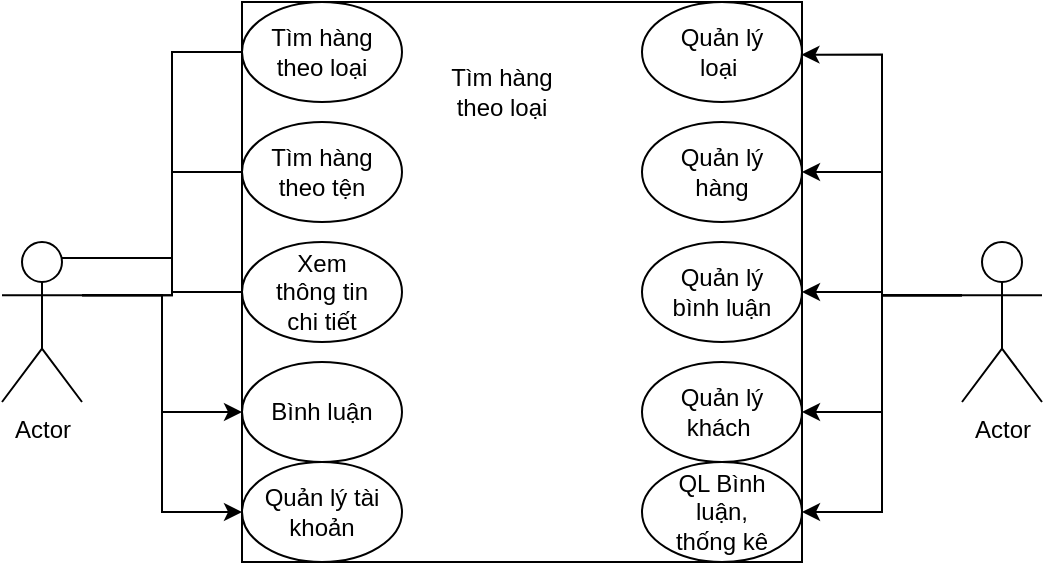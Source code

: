 <mxfile version="24.6.4" type="device">
  <diagram name="Page-1" id="-lJSmdrii-jbLpQghmZH">
    <mxGraphModel dx="1036" dy="595" grid="1" gridSize="10" guides="1" tooltips="1" connect="1" arrows="1" fold="1" page="1" pageScale="1" pageWidth="850" pageHeight="1100" math="0" shadow="0">
      <root>
        <mxCell id="0" />
        <mxCell id="1" parent="0" />
        <mxCell id="LXsdI-iRceLIJ1sz6DLp-29" style="edgeStyle=orthogonalEdgeStyle;rounded=0;orthogonalLoop=1;jettySize=auto;html=1;exitX=0.75;exitY=0.1;exitDx=0;exitDy=0;exitPerimeter=0;entryX=0;entryY=0.5;entryDx=0;entryDy=0;" edge="1" parent="1" source="LXsdI-iRceLIJ1sz6DLp-1" target="LXsdI-iRceLIJ1sz6DLp-18">
          <mxGeometry relative="1" as="geometry" />
        </mxCell>
        <mxCell id="LXsdI-iRceLIJ1sz6DLp-30" style="edgeStyle=orthogonalEdgeStyle;rounded=0;orthogonalLoop=1;jettySize=auto;html=1;exitX=1;exitY=0.333;exitDx=0;exitDy=0;exitPerimeter=0;entryX=0;entryY=0.5;entryDx=0;entryDy=0;" edge="1" parent="1" source="LXsdI-iRceLIJ1sz6DLp-1" target="LXsdI-iRceLIJ1sz6DLp-17">
          <mxGeometry relative="1" as="geometry" />
        </mxCell>
        <mxCell id="LXsdI-iRceLIJ1sz6DLp-31" style="edgeStyle=orthogonalEdgeStyle;rounded=0;orthogonalLoop=1;jettySize=auto;html=1;exitX=1;exitY=0.333;exitDx=0;exitDy=0;exitPerimeter=0;entryX=0;entryY=0.5;entryDx=0;entryDy=0;" edge="1" parent="1" source="LXsdI-iRceLIJ1sz6DLp-1" target="LXsdI-iRceLIJ1sz6DLp-19">
          <mxGeometry relative="1" as="geometry" />
        </mxCell>
        <mxCell id="LXsdI-iRceLIJ1sz6DLp-32" style="edgeStyle=orthogonalEdgeStyle;rounded=0;orthogonalLoop=1;jettySize=auto;html=1;exitX=1;exitY=0.333;exitDx=0;exitDy=0;exitPerimeter=0;entryX=0;entryY=0.5;entryDx=0;entryDy=0;" edge="1" parent="1" source="LXsdI-iRceLIJ1sz6DLp-1" target="LXsdI-iRceLIJ1sz6DLp-13">
          <mxGeometry relative="1" as="geometry" />
        </mxCell>
        <mxCell id="LXsdI-iRceLIJ1sz6DLp-33" style="edgeStyle=orthogonalEdgeStyle;rounded=0;orthogonalLoop=1;jettySize=auto;html=1;exitX=1;exitY=0.333;exitDx=0;exitDy=0;exitPerimeter=0;entryX=0;entryY=0.5;entryDx=0;entryDy=0;" edge="1" parent="1" source="LXsdI-iRceLIJ1sz6DLp-1" target="LXsdI-iRceLIJ1sz6DLp-16">
          <mxGeometry relative="1" as="geometry" />
        </mxCell>
        <mxCell id="LXsdI-iRceLIJ1sz6DLp-1" value="Actor" style="shape=umlActor;verticalLabelPosition=bottom;verticalAlign=top;html=1;outlineConnect=0;" vertex="1" parent="1">
          <mxGeometry x="80" y="200" width="40" height="80" as="geometry" />
        </mxCell>
        <mxCell id="LXsdI-iRceLIJ1sz6DLp-3" value="" style="whiteSpace=wrap;html=1;aspect=fixed;" vertex="1" parent="1">
          <mxGeometry x="200" y="80" width="280" height="280" as="geometry" />
        </mxCell>
        <mxCell id="LXsdI-iRceLIJ1sz6DLp-35" style="edgeStyle=orthogonalEdgeStyle;rounded=0;orthogonalLoop=1;jettySize=auto;html=1;exitX=0;exitY=0.333;exitDx=0;exitDy=0;exitPerimeter=0;entryX=1;entryY=0.5;entryDx=0;entryDy=0;" edge="1" parent="1" source="LXsdI-iRceLIJ1sz6DLp-4" target="LXsdI-iRceLIJ1sz6DLp-9">
          <mxGeometry relative="1" as="geometry" />
        </mxCell>
        <mxCell id="LXsdI-iRceLIJ1sz6DLp-36" style="edgeStyle=orthogonalEdgeStyle;rounded=0;orthogonalLoop=1;jettySize=auto;html=1;exitX=0;exitY=0.333;exitDx=0;exitDy=0;exitPerimeter=0;entryX=1;entryY=0.5;entryDx=0;entryDy=0;" edge="1" parent="1" source="LXsdI-iRceLIJ1sz6DLp-4" target="LXsdI-iRceLIJ1sz6DLp-10">
          <mxGeometry relative="1" as="geometry" />
        </mxCell>
        <mxCell id="LXsdI-iRceLIJ1sz6DLp-37" style="edgeStyle=orthogonalEdgeStyle;rounded=0;orthogonalLoop=1;jettySize=auto;html=1;exitX=0;exitY=0.333;exitDx=0;exitDy=0;exitPerimeter=0;entryX=1;entryY=0.5;entryDx=0;entryDy=0;" edge="1" parent="1" source="LXsdI-iRceLIJ1sz6DLp-4" target="LXsdI-iRceLIJ1sz6DLp-11">
          <mxGeometry relative="1" as="geometry" />
        </mxCell>
        <mxCell id="LXsdI-iRceLIJ1sz6DLp-38" style="edgeStyle=orthogonalEdgeStyle;rounded=0;orthogonalLoop=1;jettySize=auto;html=1;exitX=0;exitY=0.333;exitDx=0;exitDy=0;exitPerimeter=0;entryX=1;entryY=0.5;entryDx=0;entryDy=0;" edge="1" parent="1" source="LXsdI-iRceLIJ1sz6DLp-4" target="LXsdI-iRceLIJ1sz6DLp-12">
          <mxGeometry relative="1" as="geometry" />
        </mxCell>
        <mxCell id="LXsdI-iRceLIJ1sz6DLp-4" value="Actor" style="shape=umlActor;verticalLabelPosition=bottom;verticalAlign=top;html=1;outlineConnect=0;" vertex="1" parent="1">
          <mxGeometry x="560" y="200" width="40" height="80" as="geometry" />
        </mxCell>
        <mxCell id="LXsdI-iRceLIJ1sz6DLp-6" value="" style="ellipse;whiteSpace=wrap;html=1;" vertex="1" parent="1">
          <mxGeometry x="200" y="80" width="80" height="50" as="geometry" />
        </mxCell>
        <mxCell id="LXsdI-iRceLIJ1sz6DLp-7" value="Tìm hàng theo loại" style="text;html=1;align=center;verticalAlign=middle;whiteSpace=wrap;rounded=0;" vertex="1" parent="1">
          <mxGeometry x="300" y="110" width="60" height="30" as="geometry" />
        </mxCell>
        <mxCell id="LXsdI-iRceLIJ1sz6DLp-8" value="" style="ellipse;whiteSpace=wrap;html=1;" vertex="1" parent="1">
          <mxGeometry x="400" y="80" width="80" height="50" as="geometry" />
        </mxCell>
        <mxCell id="LXsdI-iRceLIJ1sz6DLp-9" value="" style="ellipse;whiteSpace=wrap;html=1;" vertex="1" parent="1">
          <mxGeometry x="400" y="140" width="80" height="50" as="geometry" />
        </mxCell>
        <mxCell id="LXsdI-iRceLIJ1sz6DLp-10" value="" style="ellipse;whiteSpace=wrap;html=1;" vertex="1" parent="1">
          <mxGeometry x="400" y="200" width="80" height="50" as="geometry" />
        </mxCell>
        <mxCell id="LXsdI-iRceLIJ1sz6DLp-11" value="" style="ellipse;whiteSpace=wrap;html=1;" vertex="1" parent="1">
          <mxGeometry x="400" y="260" width="80" height="50" as="geometry" />
        </mxCell>
        <mxCell id="LXsdI-iRceLIJ1sz6DLp-12" value="" style="ellipse;whiteSpace=wrap;html=1;" vertex="1" parent="1">
          <mxGeometry x="400" y="310" width="80" height="50" as="geometry" />
        </mxCell>
        <mxCell id="LXsdI-iRceLIJ1sz6DLp-13" value="" style="ellipse;whiteSpace=wrap;html=1;" vertex="1" parent="1">
          <mxGeometry x="200" y="260" width="80" height="50" as="geometry" />
        </mxCell>
        <mxCell id="LXsdI-iRceLIJ1sz6DLp-14" value="" style="ellipse;whiteSpace=wrap;html=1;" vertex="1" parent="1">
          <mxGeometry x="200" y="200" width="80" height="50" as="geometry" />
        </mxCell>
        <mxCell id="LXsdI-iRceLIJ1sz6DLp-15" value="" style="ellipse;whiteSpace=wrap;html=1;" vertex="1" parent="1">
          <mxGeometry x="200" y="140" width="80" height="50" as="geometry" />
        </mxCell>
        <mxCell id="LXsdI-iRceLIJ1sz6DLp-16" value="" style="ellipse;whiteSpace=wrap;html=1;" vertex="1" parent="1">
          <mxGeometry x="200" y="310" width="80" height="50" as="geometry" />
        </mxCell>
        <mxCell id="LXsdI-iRceLIJ1sz6DLp-17" value="Tìm hàng theo tện" style="text;html=1;align=center;verticalAlign=middle;whiteSpace=wrap;rounded=0;" vertex="1" parent="1">
          <mxGeometry x="210" y="150" width="60" height="30" as="geometry" />
        </mxCell>
        <mxCell id="LXsdI-iRceLIJ1sz6DLp-18" value="Tìm hàng theo loại" style="text;html=1;align=center;verticalAlign=middle;whiteSpace=wrap;rounded=0;" vertex="1" parent="1">
          <mxGeometry x="210" y="90" width="60" height="30" as="geometry" />
        </mxCell>
        <mxCell id="LXsdI-iRceLIJ1sz6DLp-19" value="Xem thông tin chi tiết" style="text;html=1;align=center;verticalAlign=middle;whiteSpace=wrap;rounded=0;" vertex="1" parent="1">
          <mxGeometry x="210" y="210" width="60" height="30" as="geometry" />
        </mxCell>
        <mxCell id="LXsdI-iRceLIJ1sz6DLp-20" value="Bình luận" style="text;html=1;align=center;verticalAlign=middle;whiteSpace=wrap;rounded=0;" vertex="1" parent="1">
          <mxGeometry x="210" y="270" width="60" height="30" as="geometry" />
        </mxCell>
        <mxCell id="LXsdI-iRceLIJ1sz6DLp-21" value="Quản lý tài khoản" style="text;html=1;align=center;verticalAlign=middle;whiteSpace=wrap;rounded=0;" vertex="1" parent="1">
          <mxGeometry x="210" y="320" width="60" height="30" as="geometry" />
        </mxCell>
        <mxCell id="LXsdI-iRceLIJ1sz6DLp-22" value="Quản lý loại&amp;nbsp;" style="text;html=1;align=center;verticalAlign=middle;whiteSpace=wrap;rounded=0;" vertex="1" parent="1">
          <mxGeometry x="410" y="90" width="60" height="30" as="geometry" />
        </mxCell>
        <mxCell id="LXsdI-iRceLIJ1sz6DLp-23" value="Quản lý hàng" style="text;html=1;align=center;verticalAlign=middle;whiteSpace=wrap;rounded=0;" vertex="1" parent="1">
          <mxGeometry x="410" y="150" width="60" height="30" as="geometry" />
        </mxCell>
        <mxCell id="LXsdI-iRceLIJ1sz6DLp-24" value="Quản lý bình luận" style="text;html=1;align=center;verticalAlign=middle;whiteSpace=wrap;rounded=0;" vertex="1" parent="1">
          <mxGeometry x="410" y="210" width="60" height="30" as="geometry" />
        </mxCell>
        <mxCell id="LXsdI-iRceLIJ1sz6DLp-25" value="Quản lý khách&amp;nbsp;" style="text;html=1;align=center;verticalAlign=middle;whiteSpace=wrap;rounded=0;" vertex="1" parent="1">
          <mxGeometry x="410" y="270" width="60" height="30" as="geometry" />
        </mxCell>
        <mxCell id="LXsdI-iRceLIJ1sz6DLp-27" value="QL Bình luận, thống kê" style="text;html=1;align=center;verticalAlign=middle;whiteSpace=wrap;rounded=0;" vertex="1" parent="1">
          <mxGeometry x="410" y="320" width="60" height="30" as="geometry" />
        </mxCell>
        <mxCell id="LXsdI-iRceLIJ1sz6DLp-34" style="edgeStyle=orthogonalEdgeStyle;rounded=0;orthogonalLoop=1;jettySize=auto;html=1;exitX=0;exitY=0.333;exitDx=0;exitDy=0;exitPerimeter=0;entryX=0.999;entryY=0.094;entryDx=0;entryDy=0;entryPerimeter=0;" edge="1" parent="1" source="LXsdI-iRceLIJ1sz6DLp-4" target="LXsdI-iRceLIJ1sz6DLp-3">
          <mxGeometry relative="1" as="geometry" />
        </mxCell>
      </root>
    </mxGraphModel>
  </diagram>
</mxfile>
